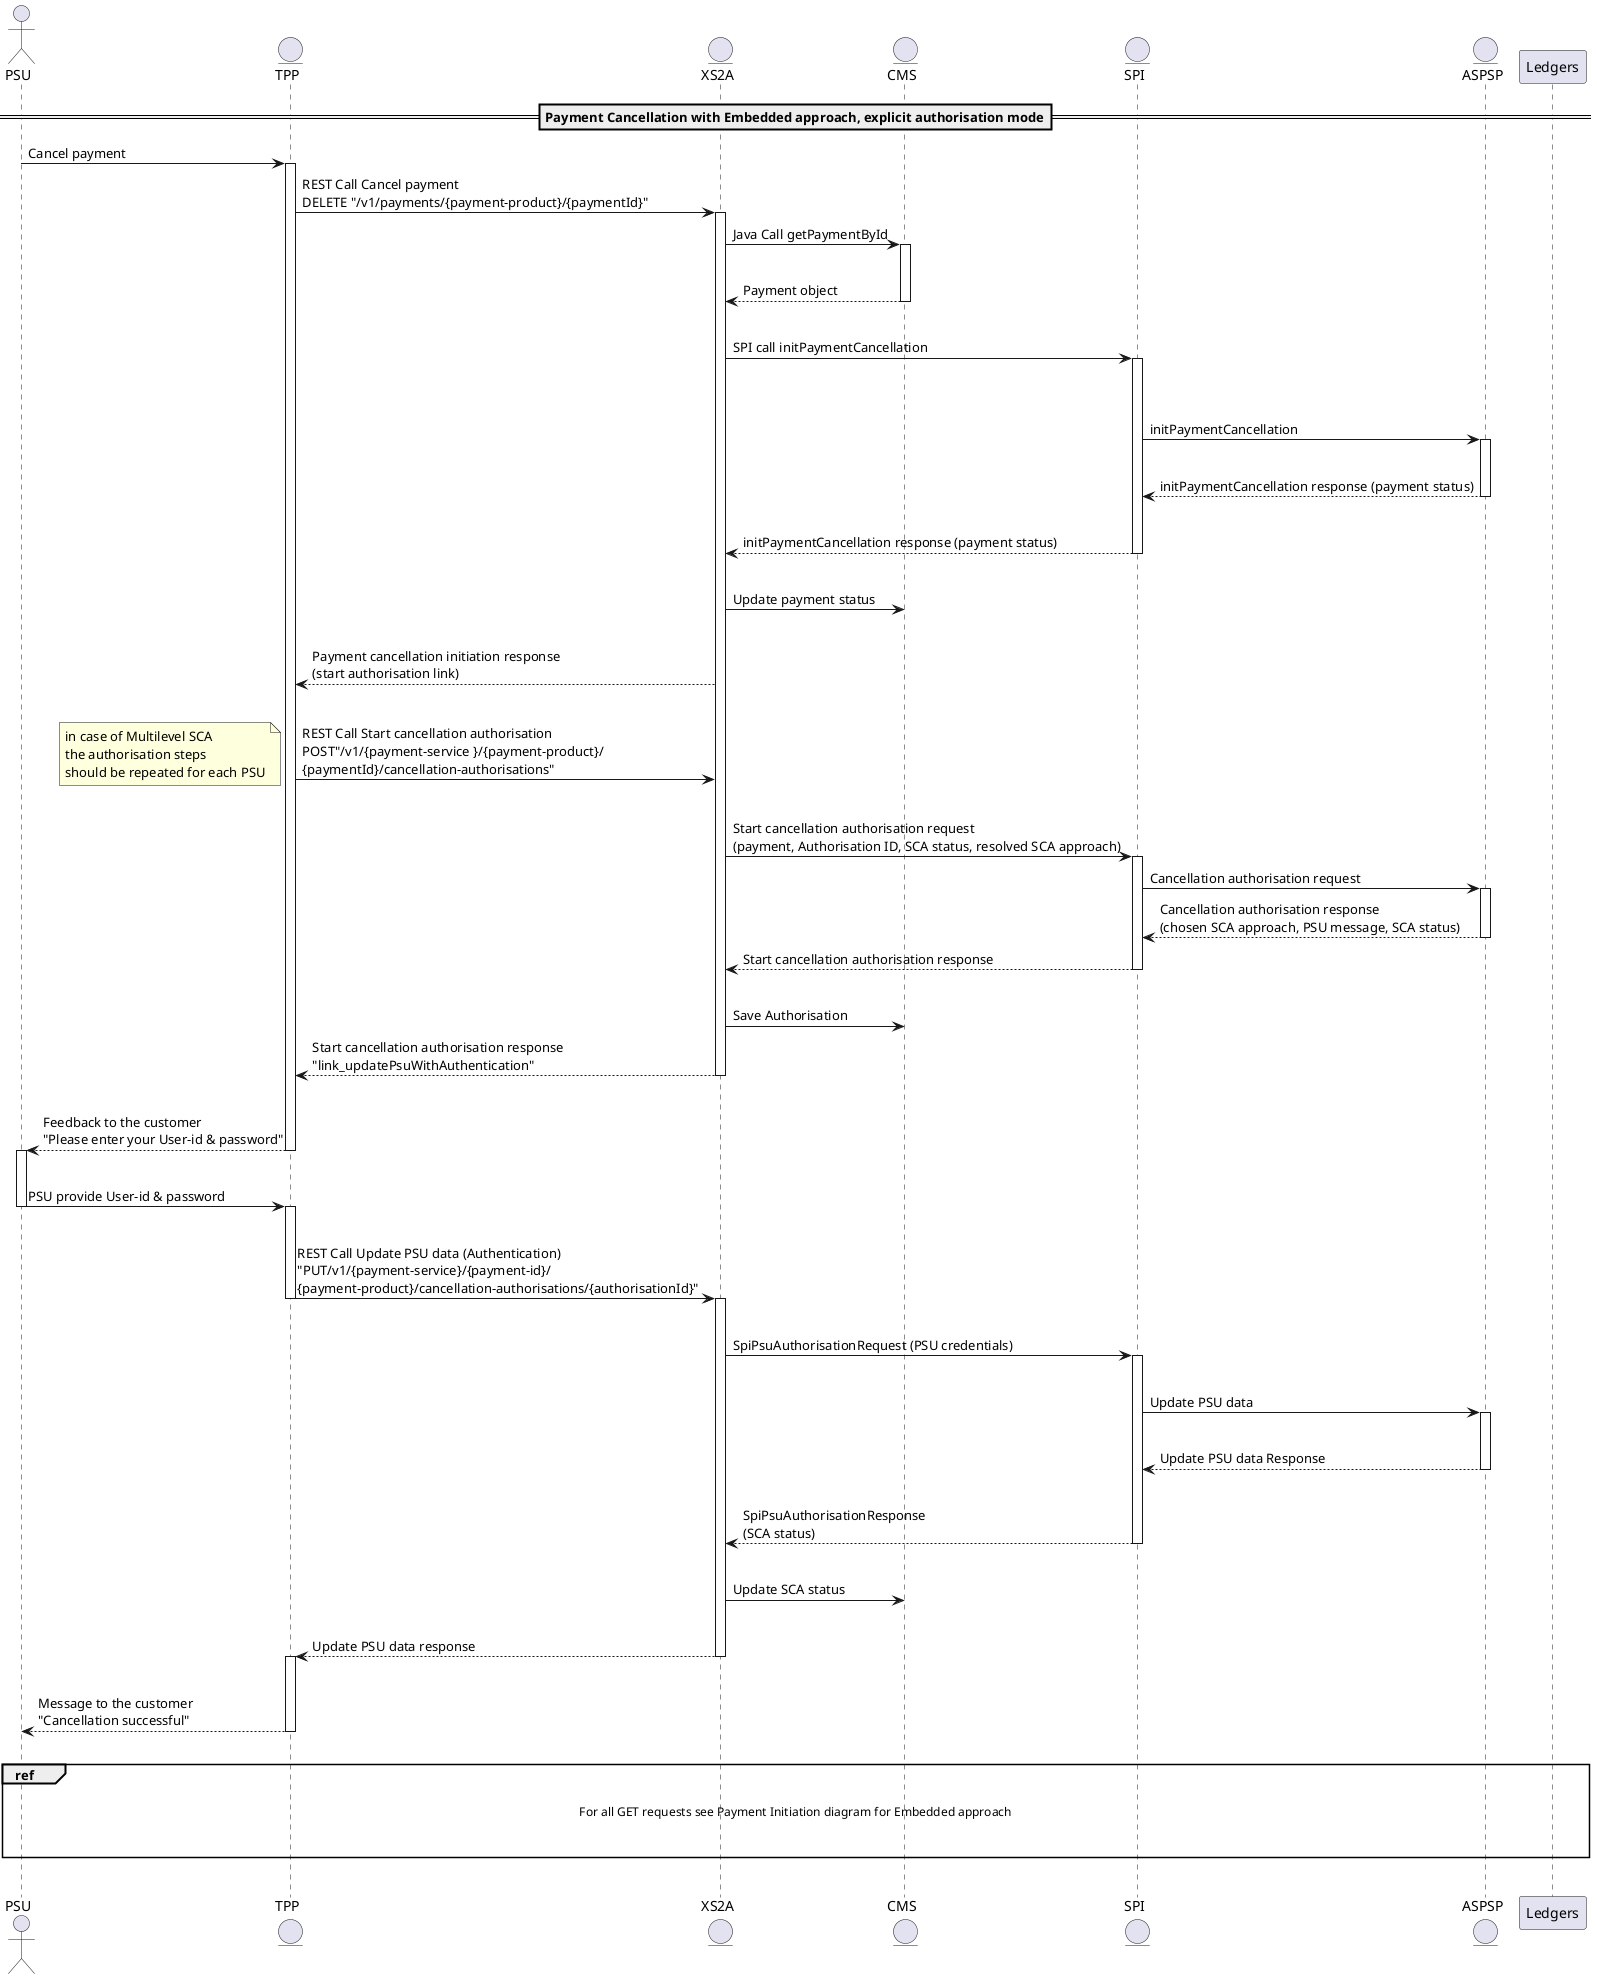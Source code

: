 @startuml
actor PSU
entity TPP
entity XS2A
entity CMS
entity SPI
entity ASPSP
== Payment Cancellation with Embedded approach, explicit authorisation mode==

PSU->TPP: Cancel payment

activate TPP
TPP -> XS2A: REST Call Cancel payment\nDELETE "/v1/payments/{payment-product}/{paymentId}"
activate XS2A
XS2A->CMS: Java Call getPaymentById
activate CMS
|||
CMS-->XS2A: Payment object
|||
deactivate CMS
XS2A->SPI: SPI call initPaymentCancellation
|||
activate SPI
|||
SPI->ASPSP: initPaymentCancellation
activate ASPSP
|||
ASPSP-->SPI: initPaymentCancellation response (payment status)
|||
deactivate ASPSP

SPI-->XS2A: initPaymentCancellation response (payment status)
deactivate SPI
|||
XS2A->CMS: Update payment status
|||
XS2A-->TPP: Payment cancellation initiation response \n(start authorisation link)
|||
TPP->XS2A: REST Call Start cancellation authorisation\nPOST"/v1/{payment-service }/{payment-product}/\n{paymentId}/cancellation-authorisations"
note left
         in case of Multilevel SCA
         the authorisation steps
         should be repeated for each PSU
end note
|||
XS2A->SPI: Start cancellation authorisation request \n(payment, Authorisation ID, SCA status, resolved SCA approach)
activate SPI
SPI->ASPSP: Cancellation authorisation request
activate ASPSP
ASPSP-->SPI: Cancellation authorisation response \n(chosen SCA approach, PSU message, SCA status)
deactivate ASPSP
SPI-->XS2A: Start cancellation authorisation response
deactivate SPI
|||
XS2A->CMS: Save Authorisation
XS2A-->TPP:Start cancellation authorisation response\n"link_updatePsuWithAuthentication"
deactivate XS2A
|||
TPP-->PSU: Feedback to the customer\n"Please enter your User-id & password"
deactivate TPP
activate PSU
|||
PSU->TPP: PSU provide User-id & password
deactivate PSU
activate TPP
|||
TPP->XS2A: REST Call Update PSU data (Authentication)\n"PUT/v1/{payment-service}/{payment-id}/\n{payment-product}/cancellation-authorisations/{authorisationId}"
deactivate TPP
activate XS2A
|||
XS2A->SPI: SpiPsuAuthorisationRequest (PSU credentials)
activate SPI
|||
SPI->ASPSP: Update PSU data
activate ASPSP
|||
ASPSP-->SPI: Update PSU data Response
deactivate ASPSP
|||
SPI-->XS2A: SpiPsuAuthorisationResponse\n(SCA status)
|||
deactivate SPI
XS2A->CMS: Update SCA status
|||
XS2A-->TPP: Update PSU data response
deactivate XS2A
activate TPP
|||
TPP-->PSU: Message to the customer\n"Cancellation successful"
deactivate TPP
|||
ref over PSU, Ledgers

For all GET requests see Payment Initiation diagram for Embedded approach


end ref
|||
@enduml
